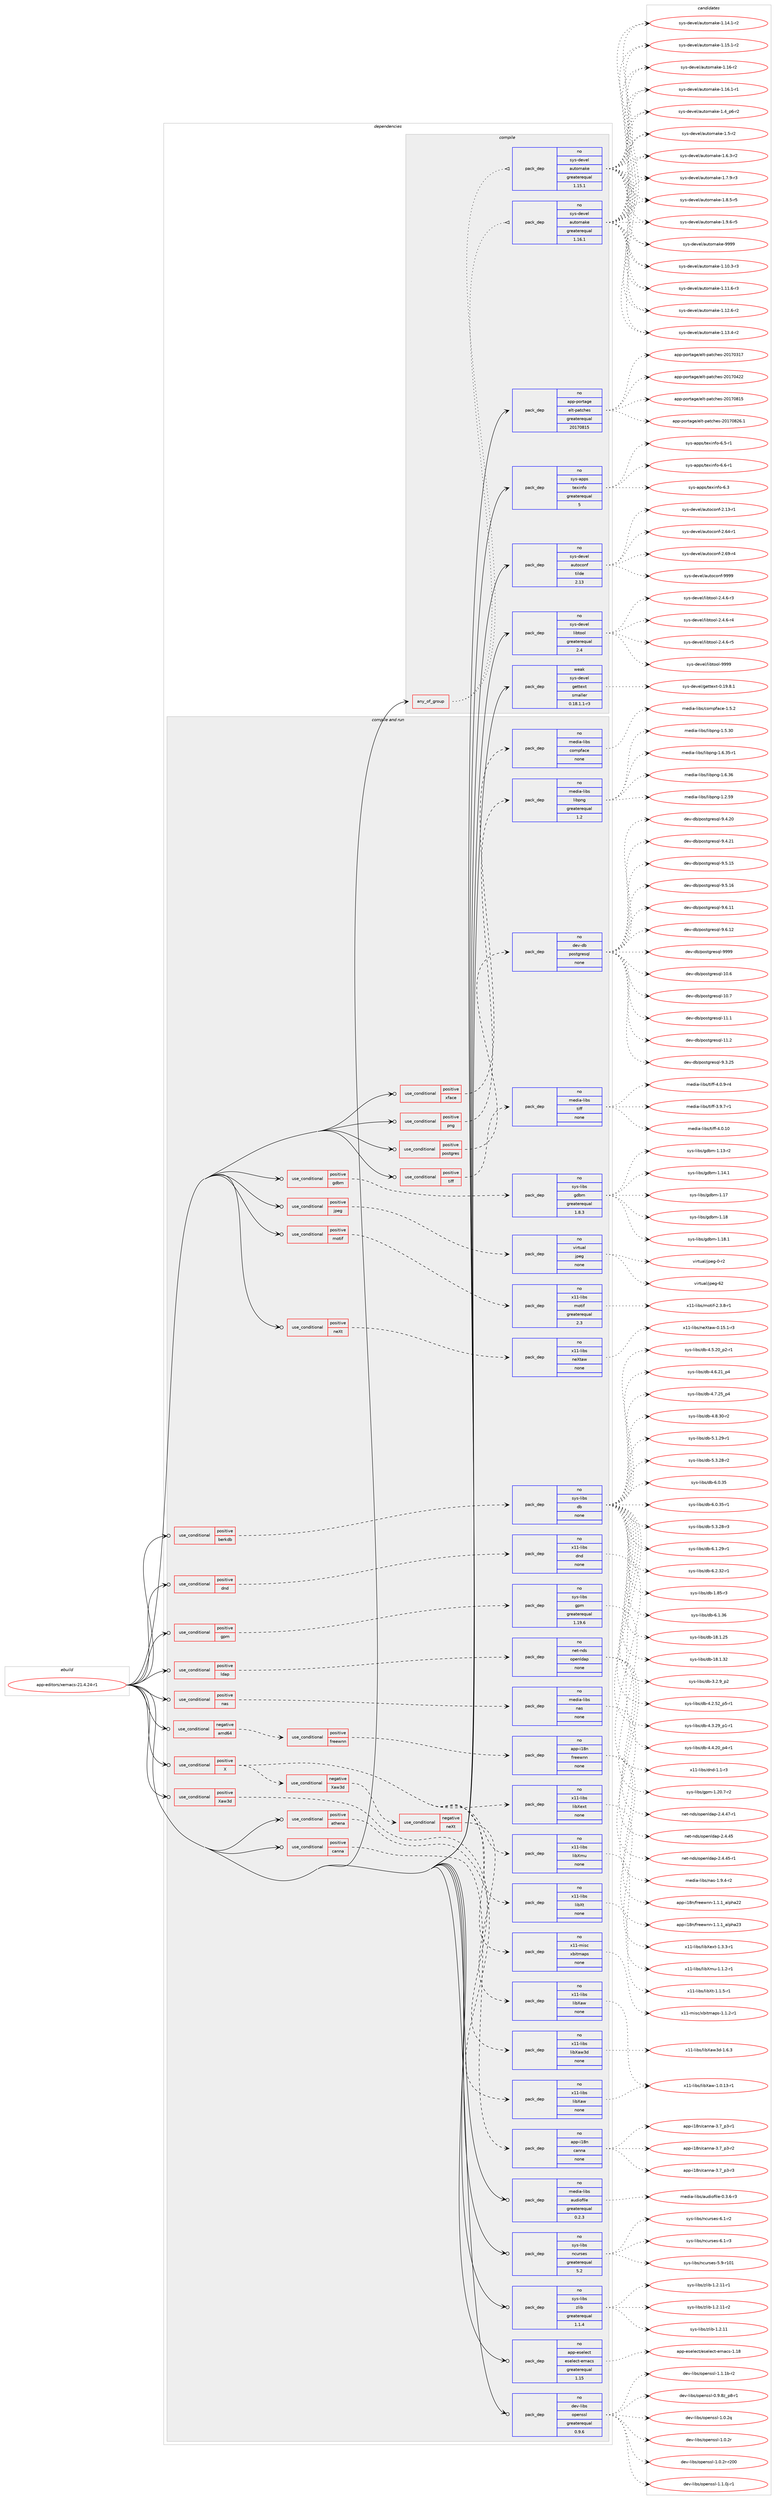 digraph prolog {

# *************
# Graph options
# *************

newrank=true;
concentrate=true;
compound=true;
graph [rankdir=LR,fontname=Helvetica,fontsize=10,ranksep=1.5];#, ranksep=2.5, nodesep=0.2];
edge  [arrowhead=vee];
node  [fontname=Helvetica,fontsize=10];

# **********
# The ebuild
# **********

subgraph cluster_leftcol {
color=gray;
rank=same;
label=<<i>ebuild</i>>;
id [label="app-editors/xemacs-21.4.24-r1", color=red, width=4, href="../app-editors/xemacs-21.4.24-r1.svg"];
}

# ****************
# The dependencies
# ****************

subgraph cluster_midcol {
color=gray;
label=<<i>dependencies</i>>;
subgraph cluster_compile {
fillcolor="#eeeeee";
style=filled;
label=<<i>compile</i>>;
subgraph any19421 {
dependency1282242 [label=<<TABLE BORDER="0" CELLBORDER="1" CELLSPACING="0" CELLPADDING="4"><TR><TD CELLPADDING="10">any_of_group</TD></TR></TABLE>>, shape=none, color=red];subgraph pack912993 {
dependency1282243 [label=<<TABLE BORDER="0" CELLBORDER="1" CELLSPACING="0" CELLPADDING="4" WIDTH="220"><TR><TD ROWSPAN="6" CELLPADDING="30">pack_dep</TD></TR><TR><TD WIDTH="110">no</TD></TR><TR><TD>sys-devel</TD></TR><TR><TD>automake</TD></TR><TR><TD>greaterequal</TD></TR><TR><TD>1.16.1</TD></TR></TABLE>>, shape=none, color=blue];
}
dependency1282242:e -> dependency1282243:w [weight=20,style="dotted",arrowhead="oinv"];
subgraph pack912994 {
dependency1282244 [label=<<TABLE BORDER="0" CELLBORDER="1" CELLSPACING="0" CELLPADDING="4" WIDTH="220"><TR><TD ROWSPAN="6" CELLPADDING="30">pack_dep</TD></TR><TR><TD WIDTH="110">no</TD></TR><TR><TD>sys-devel</TD></TR><TR><TD>automake</TD></TR><TR><TD>greaterequal</TD></TR><TR><TD>1.15.1</TD></TR></TABLE>>, shape=none, color=blue];
}
dependency1282242:e -> dependency1282244:w [weight=20,style="dotted",arrowhead="oinv"];
}
id:e -> dependency1282242:w [weight=20,style="solid",arrowhead="vee"];
subgraph pack912995 {
dependency1282245 [label=<<TABLE BORDER="0" CELLBORDER="1" CELLSPACING="0" CELLPADDING="4" WIDTH="220"><TR><TD ROWSPAN="6" CELLPADDING="30">pack_dep</TD></TR><TR><TD WIDTH="110">no</TD></TR><TR><TD>app-portage</TD></TR><TR><TD>elt-patches</TD></TR><TR><TD>greaterequal</TD></TR><TR><TD>20170815</TD></TR></TABLE>>, shape=none, color=blue];
}
id:e -> dependency1282245:w [weight=20,style="solid",arrowhead="vee"];
subgraph pack912996 {
dependency1282246 [label=<<TABLE BORDER="0" CELLBORDER="1" CELLSPACING="0" CELLPADDING="4" WIDTH="220"><TR><TD ROWSPAN="6" CELLPADDING="30">pack_dep</TD></TR><TR><TD WIDTH="110">no</TD></TR><TR><TD>sys-apps</TD></TR><TR><TD>texinfo</TD></TR><TR><TD>greaterequal</TD></TR><TR><TD>5</TD></TR></TABLE>>, shape=none, color=blue];
}
id:e -> dependency1282246:w [weight=20,style="solid",arrowhead="vee"];
subgraph pack912997 {
dependency1282247 [label=<<TABLE BORDER="0" CELLBORDER="1" CELLSPACING="0" CELLPADDING="4" WIDTH="220"><TR><TD ROWSPAN="6" CELLPADDING="30">pack_dep</TD></TR><TR><TD WIDTH="110">no</TD></TR><TR><TD>sys-devel</TD></TR><TR><TD>autoconf</TD></TR><TR><TD>tilde</TD></TR><TR><TD>2.13</TD></TR></TABLE>>, shape=none, color=blue];
}
id:e -> dependency1282247:w [weight=20,style="solid",arrowhead="vee"];
subgraph pack912998 {
dependency1282248 [label=<<TABLE BORDER="0" CELLBORDER="1" CELLSPACING="0" CELLPADDING="4" WIDTH="220"><TR><TD ROWSPAN="6" CELLPADDING="30">pack_dep</TD></TR><TR><TD WIDTH="110">no</TD></TR><TR><TD>sys-devel</TD></TR><TR><TD>libtool</TD></TR><TR><TD>greaterequal</TD></TR><TR><TD>2.4</TD></TR></TABLE>>, shape=none, color=blue];
}
id:e -> dependency1282248:w [weight=20,style="solid",arrowhead="vee"];
subgraph pack912999 {
dependency1282249 [label=<<TABLE BORDER="0" CELLBORDER="1" CELLSPACING="0" CELLPADDING="4" WIDTH="220"><TR><TD ROWSPAN="6" CELLPADDING="30">pack_dep</TD></TR><TR><TD WIDTH="110">weak</TD></TR><TR><TD>sys-devel</TD></TR><TR><TD>gettext</TD></TR><TR><TD>smaller</TD></TR><TR><TD>0.18.1.1-r3</TD></TR></TABLE>>, shape=none, color=blue];
}
id:e -> dependency1282249:w [weight=20,style="solid",arrowhead="vee"];
}
subgraph cluster_compileandrun {
fillcolor="#eeeeee";
style=filled;
label=<<i>compile and run</i>>;
subgraph cond349300 {
dependency1282250 [label=<<TABLE BORDER="0" CELLBORDER="1" CELLSPACING="0" CELLPADDING="4"><TR><TD ROWSPAN="3" CELLPADDING="10">use_conditional</TD></TR><TR><TD>negative</TD></TR><TR><TD>amd64</TD></TR></TABLE>>, shape=none, color=red];
subgraph cond349301 {
dependency1282251 [label=<<TABLE BORDER="0" CELLBORDER="1" CELLSPACING="0" CELLPADDING="4"><TR><TD ROWSPAN="3" CELLPADDING="10">use_conditional</TD></TR><TR><TD>positive</TD></TR><TR><TD>freewnn</TD></TR></TABLE>>, shape=none, color=red];
subgraph pack913000 {
dependency1282252 [label=<<TABLE BORDER="0" CELLBORDER="1" CELLSPACING="0" CELLPADDING="4" WIDTH="220"><TR><TD ROWSPAN="6" CELLPADDING="30">pack_dep</TD></TR><TR><TD WIDTH="110">no</TD></TR><TR><TD>app-i18n</TD></TR><TR><TD>freewnn</TD></TR><TR><TD>none</TD></TR><TR><TD></TD></TR></TABLE>>, shape=none, color=blue];
}
dependency1282251:e -> dependency1282252:w [weight=20,style="dashed",arrowhead="vee"];
}
dependency1282250:e -> dependency1282251:w [weight=20,style="dashed",arrowhead="vee"];
}
id:e -> dependency1282250:w [weight=20,style="solid",arrowhead="odotvee"];
subgraph cond349302 {
dependency1282253 [label=<<TABLE BORDER="0" CELLBORDER="1" CELLSPACING="0" CELLPADDING="4"><TR><TD ROWSPAN="3" CELLPADDING="10">use_conditional</TD></TR><TR><TD>positive</TD></TR><TR><TD>X</TD></TR></TABLE>>, shape=none, color=red];
subgraph pack913001 {
dependency1282254 [label=<<TABLE BORDER="0" CELLBORDER="1" CELLSPACING="0" CELLPADDING="4" WIDTH="220"><TR><TD ROWSPAN="6" CELLPADDING="30">pack_dep</TD></TR><TR><TD WIDTH="110">no</TD></TR><TR><TD>x11-libs</TD></TR><TR><TD>libXt</TD></TR><TR><TD>none</TD></TR><TR><TD></TD></TR></TABLE>>, shape=none, color=blue];
}
dependency1282253:e -> dependency1282254:w [weight=20,style="dashed",arrowhead="vee"];
subgraph pack913002 {
dependency1282255 [label=<<TABLE BORDER="0" CELLBORDER="1" CELLSPACING="0" CELLPADDING="4" WIDTH="220"><TR><TD ROWSPAN="6" CELLPADDING="30">pack_dep</TD></TR><TR><TD WIDTH="110">no</TD></TR><TR><TD>x11-libs</TD></TR><TR><TD>libXmu</TD></TR><TR><TD>none</TD></TR><TR><TD></TD></TR></TABLE>>, shape=none, color=blue];
}
dependency1282253:e -> dependency1282255:w [weight=20,style="dashed",arrowhead="vee"];
subgraph pack913003 {
dependency1282256 [label=<<TABLE BORDER="0" CELLBORDER="1" CELLSPACING="0" CELLPADDING="4" WIDTH="220"><TR><TD ROWSPAN="6" CELLPADDING="30">pack_dep</TD></TR><TR><TD WIDTH="110">no</TD></TR><TR><TD>x11-libs</TD></TR><TR><TD>libXext</TD></TR><TR><TD>none</TD></TR><TR><TD></TD></TR></TABLE>>, shape=none, color=blue];
}
dependency1282253:e -> dependency1282256:w [weight=20,style="dashed",arrowhead="vee"];
subgraph pack913004 {
dependency1282257 [label=<<TABLE BORDER="0" CELLBORDER="1" CELLSPACING="0" CELLPADDING="4" WIDTH="220"><TR><TD ROWSPAN="6" CELLPADDING="30">pack_dep</TD></TR><TR><TD WIDTH="110">no</TD></TR><TR><TD>x11-misc</TD></TR><TR><TD>xbitmaps</TD></TR><TR><TD>none</TD></TR><TR><TD></TD></TR></TABLE>>, shape=none, color=blue];
}
dependency1282253:e -> dependency1282257:w [weight=20,style="dashed",arrowhead="vee"];
subgraph cond349303 {
dependency1282258 [label=<<TABLE BORDER="0" CELLBORDER="1" CELLSPACING="0" CELLPADDING="4"><TR><TD ROWSPAN="3" CELLPADDING="10">use_conditional</TD></TR><TR><TD>negative</TD></TR><TR><TD>Xaw3d</TD></TR></TABLE>>, shape=none, color=red];
subgraph cond349304 {
dependency1282259 [label=<<TABLE BORDER="0" CELLBORDER="1" CELLSPACING="0" CELLPADDING="4"><TR><TD ROWSPAN="3" CELLPADDING="10">use_conditional</TD></TR><TR><TD>negative</TD></TR><TR><TD>neXt</TD></TR></TABLE>>, shape=none, color=red];
subgraph pack913005 {
dependency1282260 [label=<<TABLE BORDER="0" CELLBORDER="1" CELLSPACING="0" CELLPADDING="4" WIDTH="220"><TR><TD ROWSPAN="6" CELLPADDING="30">pack_dep</TD></TR><TR><TD WIDTH="110">no</TD></TR><TR><TD>x11-libs</TD></TR><TR><TD>libXaw</TD></TR><TR><TD>none</TD></TR><TR><TD></TD></TR></TABLE>>, shape=none, color=blue];
}
dependency1282259:e -> dependency1282260:w [weight=20,style="dashed",arrowhead="vee"];
}
dependency1282258:e -> dependency1282259:w [weight=20,style="dashed",arrowhead="vee"];
}
dependency1282253:e -> dependency1282258:w [weight=20,style="dashed",arrowhead="vee"];
}
id:e -> dependency1282253:w [weight=20,style="solid",arrowhead="odotvee"];
subgraph cond349305 {
dependency1282261 [label=<<TABLE BORDER="0" CELLBORDER="1" CELLSPACING="0" CELLPADDING="4"><TR><TD ROWSPAN="3" CELLPADDING="10">use_conditional</TD></TR><TR><TD>positive</TD></TR><TR><TD>Xaw3d</TD></TR></TABLE>>, shape=none, color=red];
subgraph pack913006 {
dependency1282262 [label=<<TABLE BORDER="0" CELLBORDER="1" CELLSPACING="0" CELLPADDING="4" WIDTH="220"><TR><TD ROWSPAN="6" CELLPADDING="30">pack_dep</TD></TR><TR><TD WIDTH="110">no</TD></TR><TR><TD>x11-libs</TD></TR><TR><TD>libXaw3d</TD></TR><TR><TD>none</TD></TR><TR><TD></TD></TR></TABLE>>, shape=none, color=blue];
}
dependency1282261:e -> dependency1282262:w [weight=20,style="dashed",arrowhead="vee"];
}
id:e -> dependency1282261:w [weight=20,style="solid",arrowhead="odotvee"];
subgraph cond349306 {
dependency1282263 [label=<<TABLE BORDER="0" CELLBORDER="1" CELLSPACING="0" CELLPADDING="4"><TR><TD ROWSPAN="3" CELLPADDING="10">use_conditional</TD></TR><TR><TD>positive</TD></TR><TR><TD>athena</TD></TR></TABLE>>, shape=none, color=red];
subgraph pack913007 {
dependency1282264 [label=<<TABLE BORDER="0" CELLBORDER="1" CELLSPACING="0" CELLPADDING="4" WIDTH="220"><TR><TD ROWSPAN="6" CELLPADDING="30">pack_dep</TD></TR><TR><TD WIDTH="110">no</TD></TR><TR><TD>x11-libs</TD></TR><TR><TD>libXaw</TD></TR><TR><TD>none</TD></TR><TR><TD></TD></TR></TABLE>>, shape=none, color=blue];
}
dependency1282263:e -> dependency1282264:w [weight=20,style="dashed",arrowhead="vee"];
}
id:e -> dependency1282263:w [weight=20,style="solid",arrowhead="odotvee"];
subgraph cond349307 {
dependency1282265 [label=<<TABLE BORDER="0" CELLBORDER="1" CELLSPACING="0" CELLPADDING="4"><TR><TD ROWSPAN="3" CELLPADDING="10">use_conditional</TD></TR><TR><TD>positive</TD></TR><TR><TD>berkdb</TD></TR></TABLE>>, shape=none, color=red];
subgraph pack913008 {
dependency1282266 [label=<<TABLE BORDER="0" CELLBORDER="1" CELLSPACING="0" CELLPADDING="4" WIDTH="220"><TR><TD ROWSPAN="6" CELLPADDING="30">pack_dep</TD></TR><TR><TD WIDTH="110">no</TD></TR><TR><TD>sys-libs</TD></TR><TR><TD>db</TD></TR><TR><TD>none</TD></TR><TR><TD></TD></TR></TABLE>>, shape=none, color=blue];
}
dependency1282265:e -> dependency1282266:w [weight=20,style="dashed",arrowhead="vee"];
}
id:e -> dependency1282265:w [weight=20,style="solid",arrowhead="odotvee"];
subgraph cond349308 {
dependency1282267 [label=<<TABLE BORDER="0" CELLBORDER="1" CELLSPACING="0" CELLPADDING="4"><TR><TD ROWSPAN="3" CELLPADDING="10">use_conditional</TD></TR><TR><TD>positive</TD></TR><TR><TD>canna</TD></TR></TABLE>>, shape=none, color=red];
subgraph pack913009 {
dependency1282268 [label=<<TABLE BORDER="0" CELLBORDER="1" CELLSPACING="0" CELLPADDING="4" WIDTH="220"><TR><TD ROWSPAN="6" CELLPADDING="30">pack_dep</TD></TR><TR><TD WIDTH="110">no</TD></TR><TR><TD>app-i18n</TD></TR><TR><TD>canna</TD></TR><TR><TD>none</TD></TR><TR><TD></TD></TR></TABLE>>, shape=none, color=blue];
}
dependency1282267:e -> dependency1282268:w [weight=20,style="dashed",arrowhead="vee"];
}
id:e -> dependency1282267:w [weight=20,style="solid",arrowhead="odotvee"];
subgraph cond349309 {
dependency1282269 [label=<<TABLE BORDER="0" CELLBORDER="1" CELLSPACING="0" CELLPADDING="4"><TR><TD ROWSPAN="3" CELLPADDING="10">use_conditional</TD></TR><TR><TD>positive</TD></TR><TR><TD>dnd</TD></TR></TABLE>>, shape=none, color=red];
subgraph pack913010 {
dependency1282270 [label=<<TABLE BORDER="0" CELLBORDER="1" CELLSPACING="0" CELLPADDING="4" WIDTH="220"><TR><TD ROWSPAN="6" CELLPADDING="30">pack_dep</TD></TR><TR><TD WIDTH="110">no</TD></TR><TR><TD>x11-libs</TD></TR><TR><TD>dnd</TD></TR><TR><TD>none</TD></TR><TR><TD></TD></TR></TABLE>>, shape=none, color=blue];
}
dependency1282269:e -> dependency1282270:w [weight=20,style="dashed",arrowhead="vee"];
}
id:e -> dependency1282269:w [weight=20,style="solid",arrowhead="odotvee"];
subgraph cond349310 {
dependency1282271 [label=<<TABLE BORDER="0" CELLBORDER="1" CELLSPACING="0" CELLPADDING="4"><TR><TD ROWSPAN="3" CELLPADDING="10">use_conditional</TD></TR><TR><TD>positive</TD></TR><TR><TD>gdbm</TD></TR></TABLE>>, shape=none, color=red];
subgraph pack913011 {
dependency1282272 [label=<<TABLE BORDER="0" CELLBORDER="1" CELLSPACING="0" CELLPADDING="4" WIDTH="220"><TR><TD ROWSPAN="6" CELLPADDING="30">pack_dep</TD></TR><TR><TD WIDTH="110">no</TD></TR><TR><TD>sys-libs</TD></TR><TR><TD>gdbm</TD></TR><TR><TD>greaterequal</TD></TR><TR><TD>1.8.3</TD></TR></TABLE>>, shape=none, color=blue];
}
dependency1282271:e -> dependency1282272:w [weight=20,style="dashed",arrowhead="vee"];
}
id:e -> dependency1282271:w [weight=20,style="solid",arrowhead="odotvee"];
subgraph cond349311 {
dependency1282273 [label=<<TABLE BORDER="0" CELLBORDER="1" CELLSPACING="0" CELLPADDING="4"><TR><TD ROWSPAN="3" CELLPADDING="10">use_conditional</TD></TR><TR><TD>positive</TD></TR><TR><TD>gpm</TD></TR></TABLE>>, shape=none, color=red];
subgraph pack913012 {
dependency1282274 [label=<<TABLE BORDER="0" CELLBORDER="1" CELLSPACING="0" CELLPADDING="4" WIDTH="220"><TR><TD ROWSPAN="6" CELLPADDING="30">pack_dep</TD></TR><TR><TD WIDTH="110">no</TD></TR><TR><TD>sys-libs</TD></TR><TR><TD>gpm</TD></TR><TR><TD>greaterequal</TD></TR><TR><TD>1.19.6</TD></TR></TABLE>>, shape=none, color=blue];
}
dependency1282273:e -> dependency1282274:w [weight=20,style="dashed",arrowhead="vee"];
}
id:e -> dependency1282273:w [weight=20,style="solid",arrowhead="odotvee"];
subgraph cond349312 {
dependency1282275 [label=<<TABLE BORDER="0" CELLBORDER="1" CELLSPACING="0" CELLPADDING="4"><TR><TD ROWSPAN="3" CELLPADDING="10">use_conditional</TD></TR><TR><TD>positive</TD></TR><TR><TD>jpeg</TD></TR></TABLE>>, shape=none, color=red];
subgraph pack913013 {
dependency1282276 [label=<<TABLE BORDER="0" CELLBORDER="1" CELLSPACING="0" CELLPADDING="4" WIDTH="220"><TR><TD ROWSPAN="6" CELLPADDING="30">pack_dep</TD></TR><TR><TD WIDTH="110">no</TD></TR><TR><TD>virtual</TD></TR><TR><TD>jpeg</TD></TR><TR><TD>none</TD></TR><TR><TD></TD></TR></TABLE>>, shape=none, color=blue];
}
dependency1282275:e -> dependency1282276:w [weight=20,style="dashed",arrowhead="vee"];
}
id:e -> dependency1282275:w [weight=20,style="solid",arrowhead="odotvee"];
subgraph cond349313 {
dependency1282277 [label=<<TABLE BORDER="0" CELLBORDER="1" CELLSPACING="0" CELLPADDING="4"><TR><TD ROWSPAN="3" CELLPADDING="10">use_conditional</TD></TR><TR><TD>positive</TD></TR><TR><TD>ldap</TD></TR></TABLE>>, shape=none, color=red];
subgraph pack913014 {
dependency1282278 [label=<<TABLE BORDER="0" CELLBORDER="1" CELLSPACING="0" CELLPADDING="4" WIDTH="220"><TR><TD ROWSPAN="6" CELLPADDING="30">pack_dep</TD></TR><TR><TD WIDTH="110">no</TD></TR><TR><TD>net-nds</TD></TR><TR><TD>openldap</TD></TR><TR><TD>none</TD></TR><TR><TD></TD></TR></TABLE>>, shape=none, color=blue];
}
dependency1282277:e -> dependency1282278:w [weight=20,style="dashed",arrowhead="vee"];
}
id:e -> dependency1282277:w [weight=20,style="solid",arrowhead="odotvee"];
subgraph cond349314 {
dependency1282279 [label=<<TABLE BORDER="0" CELLBORDER="1" CELLSPACING="0" CELLPADDING="4"><TR><TD ROWSPAN="3" CELLPADDING="10">use_conditional</TD></TR><TR><TD>positive</TD></TR><TR><TD>motif</TD></TR></TABLE>>, shape=none, color=red];
subgraph pack913015 {
dependency1282280 [label=<<TABLE BORDER="0" CELLBORDER="1" CELLSPACING="0" CELLPADDING="4" WIDTH="220"><TR><TD ROWSPAN="6" CELLPADDING="30">pack_dep</TD></TR><TR><TD WIDTH="110">no</TD></TR><TR><TD>x11-libs</TD></TR><TR><TD>motif</TD></TR><TR><TD>greaterequal</TD></TR><TR><TD>2.3</TD></TR></TABLE>>, shape=none, color=blue];
}
dependency1282279:e -> dependency1282280:w [weight=20,style="dashed",arrowhead="vee"];
}
id:e -> dependency1282279:w [weight=20,style="solid",arrowhead="odotvee"];
subgraph cond349315 {
dependency1282281 [label=<<TABLE BORDER="0" CELLBORDER="1" CELLSPACING="0" CELLPADDING="4"><TR><TD ROWSPAN="3" CELLPADDING="10">use_conditional</TD></TR><TR><TD>positive</TD></TR><TR><TD>nas</TD></TR></TABLE>>, shape=none, color=red];
subgraph pack913016 {
dependency1282282 [label=<<TABLE BORDER="0" CELLBORDER="1" CELLSPACING="0" CELLPADDING="4" WIDTH="220"><TR><TD ROWSPAN="6" CELLPADDING="30">pack_dep</TD></TR><TR><TD WIDTH="110">no</TD></TR><TR><TD>media-libs</TD></TR><TR><TD>nas</TD></TR><TR><TD>none</TD></TR><TR><TD></TD></TR></TABLE>>, shape=none, color=blue];
}
dependency1282281:e -> dependency1282282:w [weight=20,style="dashed",arrowhead="vee"];
}
id:e -> dependency1282281:w [weight=20,style="solid",arrowhead="odotvee"];
subgraph cond349316 {
dependency1282283 [label=<<TABLE BORDER="0" CELLBORDER="1" CELLSPACING="0" CELLPADDING="4"><TR><TD ROWSPAN="3" CELLPADDING="10">use_conditional</TD></TR><TR><TD>positive</TD></TR><TR><TD>neXt</TD></TR></TABLE>>, shape=none, color=red];
subgraph pack913017 {
dependency1282284 [label=<<TABLE BORDER="0" CELLBORDER="1" CELLSPACING="0" CELLPADDING="4" WIDTH="220"><TR><TD ROWSPAN="6" CELLPADDING="30">pack_dep</TD></TR><TR><TD WIDTH="110">no</TD></TR><TR><TD>x11-libs</TD></TR><TR><TD>neXtaw</TD></TR><TR><TD>none</TD></TR><TR><TD></TD></TR></TABLE>>, shape=none, color=blue];
}
dependency1282283:e -> dependency1282284:w [weight=20,style="dashed",arrowhead="vee"];
}
id:e -> dependency1282283:w [weight=20,style="solid",arrowhead="odotvee"];
subgraph cond349317 {
dependency1282285 [label=<<TABLE BORDER="0" CELLBORDER="1" CELLSPACING="0" CELLPADDING="4"><TR><TD ROWSPAN="3" CELLPADDING="10">use_conditional</TD></TR><TR><TD>positive</TD></TR><TR><TD>png</TD></TR></TABLE>>, shape=none, color=red];
subgraph pack913018 {
dependency1282286 [label=<<TABLE BORDER="0" CELLBORDER="1" CELLSPACING="0" CELLPADDING="4" WIDTH="220"><TR><TD ROWSPAN="6" CELLPADDING="30">pack_dep</TD></TR><TR><TD WIDTH="110">no</TD></TR><TR><TD>media-libs</TD></TR><TR><TD>libpng</TD></TR><TR><TD>greaterequal</TD></TR><TR><TD>1.2</TD></TR></TABLE>>, shape=none, color=blue];
}
dependency1282285:e -> dependency1282286:w [weight=20,style="dashed",arrowhead="vee"];
}
id:e -> dependency1282285:w [weight=20,style="solid",arrowhead="odotvee"];
subgraph cond349318 {
dependency1282287 [label=<<TABLE BORDER="0" CELLBORDER="1" CELLSPACING="0" CELLPADDING="4"><TR><TD ROWSPAN="3" CELLPADDING="10">use_conditional</TD></TR><TR><TD>positive</TD></TR><TR><TD>postgres</TD></TR></TABLE>>, shape=none, color=red];
subgraph pack913019 {
dependency1282288 [label=<<TABLE BORDER="0" CELLBORDER="1" CELLSPACING="0" CELLPADDING="4" WIDTH="220"><TR><TD ROWSPAN="6" CELLPADDING="30">pack_dep</TD></TR><TR><TD WIDTH="110">no</TD></TR><TR><TD>dev-db</TD></TR><TR><TD>postgresql</TD></TR><TR><TD>none</TD></TR><TR><TD></TD></TR></TABLE>>, shape=none, color=blue];
}
dependency1282287:e -> dependency1282288:w [weight=20,style="dashed",arrowhead="vee"];
}
id:e -> dependency1282287:w [weight=20,style="solid",arrowhead="odotvee"];
subgraph cond349319 {
dependency1282289 [label=<<TABLE BORDER="0" CELLBORDER="1" CELLSPACING="0" CELLPADDING="4"><TR><TD ROWSPAN="3" CELLPADDING="10">use_conditional</TD></TR><TR><TD>positive</TD></TR><TR><TD>tiff</TD></TR></TABLE>>, shape=none, color=red];
subgraph pack913020 {
dependency1282290 [label=<<TABLE BORDER="0" CELLBORDER="1" CELLSPACING="0" CELLPADDING="4" WIDTH="220"><TR><TD ROWSPAN="6" CELLPADDING="30">pack_dep</TD></TR><TR><TD WIDTH="110">no</TD></TR><TR><TD>media-libs</TD></TR><TR><TD>tiff</TD></TR><TR><TD>none</TD></TR><TR><TD></TD></TR></TABLE>>, shape=none, color=blue];
}
dependency1282289:e -> dependency1282290:w [weight=20,style="dashed",arrowhead="vee"];
}
id:e -> dependency1282289:w [weight=20,style="solid",arrowhead="odotvee"];
subgraph cond349320 {
dependency1282291 [label=<<TABLE BORDER="0" CELLBORDER="1" CELLSPACING="0" CELLPADDING="4"><TR><TD ROWSPAN="3" CELLPADDING="10">use_conditional</TD></TR><TR><TD>positive</TD></TR><TR><TD>xface</TD></TR></TABLE>>, shape=none, color=red];
subgraph pack913021 {
dependency1282292 [label=<<TABLE BORDER="0" CELLBORDER="1" CELLSPACING="0" CELLPADDING="4" WIDTH="220"><TR><TD ROWSPAN="6" CELLPADDING="30">pack_dep</TD></TR><TR><TD WIDTH="110">no</TD></TR><TR><TD>media-libs</TD></TR><TR><TD>compface</TD></TR><TR><TD>none</TD></TR><TR><TD></TD></TR></TABLE>>, shape=none, color=blue];
}
dependency1282291:e -> dependency1282292:w [weight=20,style="dashed",arrowhead="vee"];
}
id:e -> dependency1282291:w [weight=20,style="solid",arrowhead="odotvee"];
subgraph pack913022 {
dependency1282293 [label=<<TABLE BORDER="0" CELLBORDER="1" CELLSPACING="0" CELLPADDING="4" WIDTH="220"><TR><TD ROWSPAN="6" CELLPADDING="30">pack_dep</TD></TR><TR><TD WIDTH="110">no</TD></TR><TR><TD>app-eselect</TD></TR><TR><TD>eselect-emacs</TD></TR><TR><TD>greaterequal</TD></TR><TR><TD>1.15</TD></TR></TABLE>>, shape=none, color=blue];
}
id:e -> dependency1282293:w [weight=20,style="solid",arrowhead="odotvee"];
subgraph pack913023 {
dependency1282294 [label=<<TABLE BORDER="0" CELLBORDER="1" CELLSPACING="0" CELLPADDING="4" WIDTH="220"><TR><TD ROWSPAN="6" CELLPADDING="30">pack_dep</TD></TR><TR><TD WIDTH="110">no</TD></TR><TR><TD>dev-libs</TD></TR><TR><TD>openssl</TD></TR><TR><TD>greaterequal</TD></TR><TR><TD>0.9.6</TD></TR></TABLE>>, shape=none, color=blue];
}
id:e -> dependency1282294:w [weight=20,style="solid",arrowhead="odotvee"];
subgraph pack913024 {
dependency1282295 [label=<<TABLE BORDER="0" CELLBORDER="1" CELLSPACING="0" CELLPADDING="4" WIDTH="220"><TR><TD ROWSPAN="6" CELLPADDING="30">pack_dep</TD></TR><TR><TD WIDTH="110">no</TD></TR><TR><TD>media-libs</TD></TR><TR><TD>audiofile</TD></TR><TR><TD>greaterequal</TD></TR><TR><TD>0.2.3</TD></TR></TABLE>>, shape=none, color=blue];
}
id:e -> dependency1282295:w [weight=20,style="solid",arrowhead="odotvee"];
subgraph pack913025 {
dependency1282296 [label=<<TABLE BORDER="0" CELLBORDER="1" CELLSPACING="0" CELLPADDING="4" WIDTH="220"><TR><TD ROWSPAN="6" CELLPADDING="30">pack_dep</TD></TR><TR><TD WIDTH="110">no</TD></TR><TR><TD>sys-libs</TD></TR><TR><TD>ncurses</TD></TR><TR><TD>greaterequal</TD></TR><TR><TD>5.2</TD></TR></TABLE>>, shape=none, color=blue];
}
id:e -> dependency1282296:w [weight=20,style="solid",arrowhead="odotvee"];
subgraph pack913026 {
dependency1282297 [label=<<TABLE BORDER="0" CELLBORDER="1" CELLSPACING="0" CELLPADDING="4" WIDTH="220"><TR><TD ROWSPAN="6" CELLPADDING="30">pack_dep</TD></TR><TR><TD WIDTH="110">no</TD></TR><TR><TD>sys-libs</TD></TR><TR><TD>zlib</TD></TR><TR><TD>greaterequal</TD></TR><TR><TD>1.1.4</TD></TR></TABLE>>, shape=none, color=blue];
}
id:e -> dependency1282297:w [weight=20,style="solid",arrowhead="odotvee"];
}
subgraph cluster_run {
fillcolor="#eeeeee";
style=filled;
label=<<i>run</i>>;
}
}

# **************
# The candidates
# **************

subgraph cluster_choices {
rank=same;
color=gray;
label=<<i>candidates</i>>;

subgraph choice912993 {
color=black;
nodesep=1;
choice11512111545100101118101108479711711611110997107101454946494846514511451 [label="sys-devel/automake-1.10.3-r3", color=red, width=4,href="../sys-devel/automake-1.10.3-r3.svg"];
choice11512111545100101118101108479711711611110997107101454946494946544511451 [label="sys-devel/automake-1.11.6-r3", color=red, width=4,href="../sys-devel/automake-1.11.6-r3.svg"];
choice11512111545100101118101108479711711611110997107101454946495046544511450 [label="sys-devel/automake-1.12.6-r2", color=red, width=4,href="../sys-devel/automake-1.12.6-r2.svg"];
choice11512111545100101118101108479711711611110997107101454946495146524511450 [label="sys-devel/automake-1.13.4-r2", color=red, width=4,href="../sys-devel/automake-1.13.4-r2.svg"];
choice11512111545100101118101108479711711611110997107101454946495246494511450 [label="sys-devel/automake-1.14.1-r2", color=red, width=4,href="../sys-devel/automake-1.14.1-r2.svg"];
choice11512111545100101118101108479711711611110997107101454946495346494511450 [label="sys-devel/automake-1.15.1-r2", color=red, width=4,href="../sys-devel/automake-1.15.1-r2.svg"];
choice1151211154510010111810110847971171161111099710710145494649544511450 [label="sys-devel/automake-1.16-r2", color=red, width=4,href="../sys-devel/automake-1.16-r2.svg"];
choice11512111545100101118101108479711711611110997107101454946495446494511449 [label="sys-devel/automake-1.16.1-r1", color=red, width=4,href="../sys-devel/automake-1.16.1-r1.svg"];
choice115121115451001011181011084797117116111109971071014549465295112544511450 [label="sys-devel/automake-1.4_p6-r2", color=red, width=4,href="../sys-devel/automake-1.4_p6-r2.svg"];
choice11512111545100101118101108479711711611110997107101454946534511450 [label="sys-devel/automake-1.5-r2", color=red, width=4,href="../sys-devel/automake-1.5-r2.svg"];
choice115121115451001011181011084797117116111109971071014549465446514511450 [label="sys-devel/automake-1.6.3-r2", color=red, width=4,href="../sys-devel/automake-1.6.3-r2.svg"];
choice115121115451001011181011084797117116111109971071014549465546574511451 [label="sys-devel/automake-1.7.9-r3", color=red, width=4,href="../sys-devel/automake-1.7.9-r3.svg"];
choice115121115451001011181011084797117116111109971071014549465646534511453 [label="sys-devel/automake-1.8.5-r5", color=red, width=4,href="../sys-devel/automake-1.8.5-r5.svg"];
choice115121115451001011181011084797117116111109971071014549465746544511453 [label="sys-devel/automake-1.9.6-r5", color=red, width=4,href="../sys-devel/automake-1.9.6-r5.svg"];
choice115121115451001011181011084797117116111109971071014557575757 [label="sys-devel/automake-9999", color=red, width=4,href="../sys-devel/automake-9999.svg"];
dependency1282243:e -> choice11512111545100101118101108479711711611110997107101454946494846514511451:w [style=dotted,weight="100"];
dependency1282243:e -> choice11512111545100101118101108479711711611110997107101454946494946544511451:w [style=dotted,weight="100"];
dependency1282243:e -> choice11512111545100101118101108479711711611110997107101454946495046544511450:w [style=dotted,weight="100"];
dependency1282243:e -> choice11512111545100101118101108479711711611110997107101454946495146524511450:w [style=dotted,weight="100"];
dependency1282243:e -> choice11512111545100101118101108479711711611110997107101454946495246494511450:w [style=dotted,weight="100"];
dependency1282243:e -> choice11512111545100101118101108479711711611110997107101454946495346494511450:w [style=dotted,weight="100"];
dependency1282243:e -> choice1151211154510010111810110847971171161111099710710145494649544511450:w [style=dotted,weight="100"];
dependency1282243:e -> choice11512111545100101118101108479711711611110997107101454946495446494511449:w [style=dotted,weight="100"];
dependency1282243:e -> choice115121115451001011181011084797117116111109971071014549465295112544511450:w [style=dotted,weight="100"];
dependency1282243:e -> choice11512111545100101118101108479711711611110997107101454946534511450:w [style=dotted,weight="100"];
dependency1282243:e -> choice115121115451001011181011084797117116111109971071014549465446514511450:w [style=dotted,weight="100"];
dependency1282243:e -> choice115121115451001011181011084797117116111109971071014549465546574511451:w [style=dotted,weight="100"];
dependency1282243:e -> choice115121115451001011181011084797117116111109971071014549465646534511453:w [style=dotted,weight="100"];
dependency1282243:e -> choice115121115451001011181011084797117116111109971071014549465746544511453:w [style=dotted,weight="100"];
dependency1282243:e -> choice115121115451001011181011084797117116111109971071014557575757:w [style=dotted,weight="100"];
}
subgraph choice912994 {
color=black;
nodesep=1;
choice11512111545100101118101108479711711611110997107101454946494846514511451 [label="sys-devel/automake-1.10.3-r3", color=red, width=4,href="../sys-devel/automake-1.10.3-r3.svg"];
choice11512111545100101118101108479711711611110997107101454946494946544511451 [label="sys-devel/automake-1.11.6-r3", color=red, width=4,href="../sys-devel/automake-1.11.6-r3.svg"];
choice11512111545100101118101108479711711611110997107101454946495046544511450 [label="sys-devel/automake-1.12.6-r2", color=red, width=4,href="../sys-devel/automake-1.12.6-r2.svg"];
choice11512111545100101118101108479711711611110997107101454946495146524511450 [label="sys-devel/automake-1.13.4-r2", color=red, width=4,href="../sys-devel/automake-1.13.4-r2.svg"];
choice11512111545100101118101108479711711611110997107101454946495246494511450 [label="sys-devel/automake-1.14.1-r2", color=red, width=4,href="../sys-devel/automake-1.14.1-r2.svg"];
choice11512111545100101118101108479711711611110997107101454946495346494511450 [label="sys-devel/automake-1.15.1-r2", color=red, width=4,href="../sys-devel/automake-1.15.1-r2.svg"];
choice1151211154510010111810110847971171161111099710710145494649544511450 [label="sys-devel/automake-1.16-r2", color=red, width=4,href="../sys-devel/automake-1.16-r2.svg"];
choice11512111545100101118101108479711711611110997107101454946495446494511449 [label="sys-devel/automake-1.16.1-r1", color=red, width=4,href="../sys-devel/automake-1.16.1-r1.svg"];
choice115121115451001011181011084797117116111109971071014549465295112544511450 [label="sys-devel/automake-1.4_p6-r2", color=red, width=4,href="../sys-devel/automake-1.4_p6-r2.svg"];
choice11512111545100101118101108479711711611110997107101454946534511450 [label="sys-devel/automake-1.5-r2", color=red, width=4,href="../sys-devel/automake-1.5-r2.svg"];
choice115121115451001011181011084797117116111109971071014549465446514511450 [label="sys-devel/automake-1.6.3-r2", color=red, width=4,href="../sys-devel/automake-1.6.3-r2.svg"];
choice115121115451001011181011084797117116111109971071014549465546574511451 [label="sys-devel/automake-1.7.9-r3", color=red, width=4,href="../sys-devel/automake-1.7.9-r3.svg"];
choice115121115451001011181011084797117116111109971071014549465646534511453 [label="sys-devel/automake-1.8.5-r5", color=red, width=4,href="../sys-devel/automake-1.8.5-r5.svg"];
choice115121115451001011181011084797117116111109971071014549465746544511453 [label="sys-devel/automake-1.9.6-r5", color=red, width=4,href="../sys-devel/automake-1.9.6-r5.svg"];
choice115121115451001011181011084797117116111109971071014557575757 [label="sys-devel/automake-9999", color=red, width=4,href="../sys-devel/automake-9999.svg"];
dependency1282244:e -> choice11512111545100101118101108479711711611110997107101454946494846514511451:w [style=dotted,weight="100"];
dependency1282244:e -> choice11512111545100101118101108479711711611110997107101454946494946544511451:w [style=dotted,weight="100"];
dependency1282244:e -> choice11512111545100101118101108479711711611110997107101454946495046544511450:w [style=dotted,weight="100"];
dependency1282244:e -> choice11512111545100101118101108479711711611110997107101454946495146524511450:w [style=dotted,weight="100"];
dependency1282244:e -> choice11512111545100101118101108479711711611110997107101454946495246494511450:w [style=dotted,weight="100"];
dependency1282244:e -> choice11512111545100101118101108479711711611110997107101454946495346494511450:w [style=dotted,weight="100"];
dependency1282244:e -> choice1151211154510010111810110847971171161111099710710145494649544511450:w [style=dotted,weight="100"];
dependency1282244:e -> choice11512111545100101118101108479711711611110997107101454946495446494511449:w [style=dotted,weight="100"];
dependency1282244:e -> choice115121115451001011181011084797117116111109971071014549465295112544511450:w [style=dotted,weight="100"];
dependency1282244:e -> choice11512111545100101118101108479711711611110997107101454946534511450:w [style=dotted,weight="100"];
dependency1282244:e -> choice115121115451001011181011084797117116111109971071014549465446514511450:w [style=dotted,weight="100"];
dependency1282244:e -> choice115121115451001011181011084797117116111109971071014549465546574511451:w [style=dotted,weight="100"];
dependency1282244:e -> choice115121115451001011181011084797117116111109971071014549465646534511453:w [style=dotted,weight="100"];
dependency1282244:e -> choice115121115451001011181011084797117116111109971071014549465746544511453:w [style=dotted,weight="100"];
dependency1282244:e -> choice115121115451001011181011084797117116111109971071014557575757:w [style=dotted,weight="100"];
}
subgraph choice912995 {
color=black;
nodesep=1;
choice97112112451121111141169710310147101108116451129711699104101115455048495548514955 [label="app-portage/elt-patches-20170317", color=red, width=4,href="../app-portage/elt-patches-20170317.svg"];
choice97112112451121111141169710310147101108116451129711699104101115455048495548525050 [label="app-portage/elt-patches-20170422", color=red, width=4,href="../app-portage/elt-patches-20170422.svg"];
choice97112112451121111141169710310147101108116451129711699104101115455048495548564953 [label="app-portage/elt-patches-20170815", color=red, width=4,href="../app-portage/elt-patches-20170815.svg"];
choice971121124511211111411697103101471011081164511297116991041011154550484955485650544649 [label="app-portage/elt-patches-20170826.1", color=red, width=4,href="../app-portage/elt-patches-20170826.1.svg"];
dependency1282245:e -> choice97112112451121111141169710310147101108116451129711699104101115455048495548514955:w [style=dotted,weight="100"];
dependency1282245:e -> choice97112112451121111141169710310147101108116451129711699104101115455048495548525050:w [style=dotted,weight="100"];
dependency1282245:e -> choice97112112451121111141169710310147101108116451129711699104101115455048495548564953:w [style=dotted,weight="100"];
dependency1282245:e -> choice971121124511211111411697103101471011081164511297116991041011154550484955485650544649:w [style=dotted,weight="100"];
}
subgraph choice912996 {
color=black;
nodesep=1;
choice11512111545971121121154711610112010511010211145544651 [label="sys-apps/texinfo-6.3", color=red, width=4,href="../sys-apps/texinfo-6.3.svg"];
choice115121115459711211211547116101120105110102111455446534511449 [label="sys-apps/texinfo-6.5-r1", color=red, width=4,href="../sys-apps/texinfo-6.5-r1.svg"];
choice115121115459711211211547116101120105110102111455446544511449 [label="sys-apps/texinfo-6.6-r1", color=red, width=4,href="../sys-apps/texinfo-6.6-r1.svg"];
dependency1282246:e -> choice11512111545971121121154711610112010511010211145544651:w [style=dotted,weight="100"];
dependency1282246:e -> choice115121115459711211211547116101120105110102111455446534511449:w [style=dotted,weight="100"];
dependency1282246:e -> choice115121115459711211211547116101120105110102111455446544511449:w [style=dotted,weight="100"];
}
subgraph choice912997 {
color=black;
nodesep=1;
choice1151211154510010111810110847971171161119911111010245504649514511449 [label="sys-devel/autoconf-2.13-r1", color=red, width=4,href="../sys-devel/autoconf-2.13-r1.svg"];
choice1151211154510010111810110847971171161119911111010245504654524511449 [label="sys-devel/autoconf-2.64-r1", color=red, width=4,href="../sys-devel/autoconf-2.64-r1.svg"];
choice1151211154510010111810110847971171161119911111010245504654574511452 [label="sys-devel/autoconf-2.69-r4", color=red, width=4,href="../sys-devel/autoconf-2.69-r4.svg"];
choice115121115451001011181011084797117116111991111101024557575757 [label="sys-devel/autoconf-9999", color=red, width=4,href="../sys-devel/autoconf-9999.svg"];
dependency1282247:e -> choice1151211154510010111810110847971171161119911111010245504649514511449:w [style=dotted,weight="100"];
dependency1282247:e -> choice1151211154510010111810110847971171161119911111010245504654524511449:w [style=dotted,weight="100"];
dependency1282247:e -> choice1151211154510010111810110847971171161119911111010245504654574511452:w [style=dotted,weight="100"];
dependency1282247:e -> choice115121115451001011181011084797117116111991111101024557575757:w [style=dotted,weight="100"];
}
subgraph choice912998 {
color=black;
nodesep=1;
choice1151211154510010111810110847108105981161111111084550465246544511451 [label="sys-devel/libtool-2.4.6-r3", color=red, width=4,href="../sys-devel/libtool-2.4.6-r3.svg"];
choice1151211154510010111810110847108105981161111111084550465246544511452 [label="sys-devel/libtool-2.4.6-r4", color=red, width=4,href="../sys-devel/libtool-2.4.6-r4.svg"];
choice1151211154510010111810110847108105981161111111084550465246544511453 [label="sys-devel/libtool-2.4.6-r5", color=red, width=4,href="../sys-devel/libtool-2.4.6-r5.svg"];
choice1151211154510010111810110847108105981161111111084557575757 [label="sys-devel/libtool-9999", color=red, width=4,href="../sys-devel/libtool-9999.svg"];
dependency1282248:e -> choice1151211154510010111810110847108105981161111111084550465246544511451:w [style=dotted,weight="100"];
dependency1282248:e -> choice1151211154510010111810110847108105981161111111084550465246544511452:w [style=dotted,weight="100"];
dependency1282248:e -> choice1151211154510010111810110847108105981161111111084550465246544511453:w [style=dotted,weight="100"];
dependency1282248:e -> choice1151211154510010111810110847108105981161111111084557575757:w [style=dotted,weight="100"];
}
subgraph choice912999 {
color=black;
nodesep=1;
choice1151211154510010111810110847103101116116101120116454846495746564649 [label="sys-devel/gettext-0.19.8.1", color=red, width=4,href="../sys-devel/gettext-0.19.8.1.svg"];
dependency1282249:e -> choice1151211154510010111810110847103101116116101120116454846495746564649:w [style=dotted,weight="100"];
}
subgraph choice913000 {
color=black;
nodesep=1;
choice97112112451054956110471021141011011191101104549464946499597108112104975050 [label="app-i18n/freewnn-1.1.1_alpha22", color=red, width=4,href="../app-i18n/freewnn-1.1.1_alpha22.svg"];
choice97112112451054956110471021141011011191101104549464946499597108112104975051 [label="app-i18n/freewnn-1.1.1_alpha23", color=red, width=4,href="../app-i18n/freewnn-1.1.1_alpha23.svg"];
dependency1282252:e -> choice97112112451054956110471021141011011191101104549464946499597108112104975050:w [style=dotted,weight="100"];
dependency1282252:e -> choice97112112451054956110471021141011011191101104549464946499597108112104975051:w [style=dotted,weight="100"];
}
subgraph choice913001 {
color=black;
nodesep=1;
choice120494945108105981154710810598881164549464946534511449 [label="x11-libs/libXt-1.1.5-r1", color=red, width=4,href="../x11-libs/libXt-1.1.5-r1.svg"];
dependency1282254:e -> choice120494945108105981154710810598881164549464946534511449:w [style=dotted,weight="100"];
}
subgraph choice913002 {
color=black;
nodesep=1;
choice120494945108105981154710810598881091174549464946504511449 [label="x11-libs/libXmu-1.1.2-r1", color=red, width=4,href="../x11-libs/libXmu-1.1.2-r1.svg"];
dependency1282255:e -> choice120494945108105981154710810598881091174549464946504511449:w [style=dotted,weight="100"];
}
subgraph choice913003 {
color=black;
nodesep=1;
choice120494945108105981154710810598881011201164549465146514511449 [label="x11-libs/libXext-1.3.3-r1", color=red, width=4,href="../x11-libs/libXext-1.3.3-r1.svg"];
dependency1282256:e -> choice120494945108105981154710810598881011201164549465146514511449:w [style=dotted,weight="100"];
}
subgraph choice913004 {
color=black;
nodesep=1;
choice120494945109105115994712098105116109971121154549464946504511449 [label="x11-misc/xbitmaps-1.1.2-r1", color=red, width=4,href="../x11-misc/xbitmaps-1.1.2-r1.svg"];
dependency1282257:e -> choice120494945109105115994712098105116109971121154549464946504511449:w [style=dotted,weight="100"];
}
subgraph choice913005 {
color=black;
nodesep=1;
choice1204949451081059811547108105988897119454946484649514511449 [label="x11-libs/libXaw-1.0.13-r1", color=red, width=4,href="../x11-libs/libXaw-1.0.13-r1.svg"];
dependency1282260:e -> choice1204949451081059811547108105988897119454946484649514511449:w [style=dotted,weight="100"];
}
subgraph choice913006 {
color=black;
nodesep=1;
choice120494945108105981154710810598889711951100454946544651 [label="x11-libs/libXaw3d-1.6.3", color=red, width=4,href="../x11-libs/libXaw3d-1.6.3.svg"];
dependency1282262:e -> choice120494945108105981154710810598889711951100454946544651:w [style=dotted,weight="100"];
}
subgraph choice913007 {
color=black;
nodesep=1;
choice1204949451081059811547108105988897119454946484649514511449 [label="x11-libs/libXaw-1.0.13-r1", color=red, width=4,href="../x11-libs/libXaw-1.0.13-r1.svg"];
dependency1282264:e -> choice1204949451081059811547108105988897119454946484649514511449:w [style=dotted,weight="100"];
}
subgraph choice913008 {
color=black;
nodesep=1;
choice1151211154510810598115471009845494656534511451 [label="sys-libs/db-1.85-r3", color=red, width=4,href="../sys-libs/db-1.85-r3.svg"];
choice115121115451081059811547100984549564649465053 [label="sys-libs/db-18.1.25", color=red, width=4,href="../sys-libs/db-18.1.25.svg"];
choice115121115451081059811547100984549564649465150 [label="sys-libs/db-18.1.32", color=red, width=4,href="../sys-libs/db-18.1.32.svg"];
choice115121115451081059811547100984551465046579511250 [label="sys-libs/db-3.2.9_p2", color=red, width=4,href="../sys-libs/db-3.2.9_p2.svg"];
choice115121115451081059811547100984552465046535095112534511449 [label="sys-libs/db-4.2.52_p5-r1", color=red, width=4,href="../sys-libs/db-4.2.52_p5-r1.svg"];
choice115121115451081059811547100984552465146505795112494511449 [label="sys-libs/db-4.3.29_p1-r1", color=red, width=4,href="../sys-libs/db-4.3.29_p1-r1.svg"];
choice115121115451081059811547100984552465246504895112524511449 [label="sys-libs/db-4.4.20_p4-r1", color=red, width=4,href="../sys-libs/db-4.4.20_p4-r1.svg"];
choice115121115451081059811547100984552465346504895112504511449 [label="sys-libs/db-4.5.20_p2-r1", color=red, width=4,href="../sys-libs/db-4.5.20_p2-r1.svg"];
choice11512111545108105981154710098455246544650499511252 [label="sys-libs/db-4.6.21_p4", color=red, width=4,href="../sys-libs/db-4.6.21_p4.svg"];
choice11512111545108105981154710098455246554650539511252 [label="sys-libs/db-4.7.25_p4", color=red, width=4,href="../sys-libs/db-4.7.25_p4.svg"];
choice11512111545108105981154710098455246564651484511450 [label="sys-libs/db-4.8.30-r2", color=red, width=4,href="../sys-libs/db-4.8.30-r2.svg"];
choice11512111545108105981154710098455346494650574511449 [label="sys-libs/db-5.1.29-r1", color=red, width=4,href="../sys-libs/db-5.1.29-r1.svg"];
choice11512111545108105981154710098455346514650564511450 [label="sys-libs/db-5.3.28-r2", color=red, width=4,href="../sys-libs/db-5.3.28-r2.svg"];
choice11512111545108105981154710098455346514650564511451 [label="sys-libs/db-5.3.28-r3", color=red, width=4,href="../sys-libs/db-5.3.28-r3.svg"];
choice1151211154510810598115471009845544648465153 [label="sys-libs/db-6.0.35", color=red, width=4,href="../sys-libs/db-6.0.35.svg"];
choice11512111545108105981154710098455446484651534511449 [label="sys-libs/db-6.0.35-r1", color=red, width=4,href="../sys-libs/db-6.0.35-r1.svg"];
choice11512111545108105981154710098455446494650574511449 [label="sys-libs/db-6.1.29-r1", color=red, width=4,href="../sys-libs/db-6.1.29-r1.svg"];
choice1151211154510810598115471009845544649465154 [label="sys-libs/db-6.1.36", color=red, width=4,href="../sys-libs/db-6.1.36.svg"];
choice11512111545108105981154710098455446504651504511449 [label="sys-libs/db-6.2.32-r1", color=red, width=4,href="../sys-libs/db-6.2.32-r1.svg"];
dependency1282266:e -> choice1151211154510810598115471009845494656534511451:w [style=dotted,weight="100"];
dependency1282266:e -> choice115121115451081059811547100984549564649465053:w [style=dotted,weight="100"];
dependency1282266:e -> choice115121115451081059811547100984549564649465150:w [style=dotted,weight="100"];
dependency1282266:e -> choice115121115451081059811547100984551465046579511250:w [style=dotted,weight="100"];
dependency1282266:e -> choice115121115451081059811547100984552465046535095112534511449:w [style=dotted,weight="100"];
dependency1282266:e -> choice115121115451081059811547100984552465146505795112494511449:w [style=dotted,weight="100"];
dependency1282266:e -> choice115121115451081059811547100984552465246504895112524511449:w [style=dotted,weight="100"];
dependency1282266:e -> choice115121115451081059811547100984552465346504895112504511449:w [style=dotted,weight="100"];
dependency1282266:e -> choice11512111545108105981154710098455246544650499511252:w [style=dotted,weight="100"];
dependency1282266:e -> choice11512111545108105981154710098455246554650539511252:w [style=dotted,weight="100"];
dependency1282266:e -> choice11512111545108105981154710098455246564651484511450:w [style=dotted,weight="100"];
dependency1282266:e -> choice11512111545108105981154710098455346494650574511449:w [style=dotted,weight="100"];
dependency1282266:e -> choice11512111545108105981154710098455346514650564511450:w [style=dotted,weight="100"];
dependency1282266:e -> choice11512111545108105981154710098455346514650564511451:w [style=dotted,weight="100"];
dependency1282266:e -> choice1151211154510810598115471009845544648465153:w [style=dotted,weight="100"];
dependency1282266:e -> choice11512111545108105981154710098455446484651534511449:w [style=dotted,weight="100"];
dependency1282266:e -> choice11512111545108105981154710098455446494650574511449:w [style=dotted,weight="100"];
dependency1282266:e -> choice1151211154510810598115471009845544649465154:w [style=dotted,weight="100"];
dependency1282266:e -> choice11512111545108105981154710098455446504651504511449:w [style=dotted,weight="100"];
}
subgraph choice913009 {
color=black;
nodesep=1;
choice97112112451054956110479997110110974551465595112514511449 [label="app-i18n/canna-3.7_p3-r1", color=red, width=4,href="../app-i18n/canna-3.7_p3-r1.svg"];
choice97112112451054956110479997110110974551465595112514511450 [label="app-i18n/canna-3.7_p3-r2", color=red, width=4,href="../app-i18n/canna-3.7_p3-r2.svg"];
choice97112112451054956110479997110110974551465595112514511451 [label="app-i18n/canna-3.7_p3-r3", color=red, width=4,href="../app-i18n/canna-3.7_p3-r3.svg"];
dependency1282268:e -> choice97112112451054956110479997110110974551465595112514511449:w [style=dotted,weight="100"];
dependency1282268:e -> choice97112112451054956110479997110110974551465595112514511450:w [style=dotted,weight="100"];
dependency1282268:e -> choice97112112451054956110479997110110974551465595112514511451:w [style=dotted,weight="100"];
}
subgraph choice913010 {
color=black;
nodesep=1;
choice1204949451081059811547100110100454946494511451 [label="x11-libs/dnd-1.1-r3", color=red, width=4,href="../x11-libs/dnd-1.1-r3.svg"];
dependency1282270:e -> choice1204949451081059811547100110100454946494511451:w [style=dotted,weight="100"];
}
subgraph choice913011 {
color=black;
nodesep=1;
choice1151211154510810598115471031009810945494649514511450 [label="sys-libs/gdbm-1.13-r2", color=red, width=4,href="../sys-libs/gdbm-1.13-r2.svg"];
choice1151211154510810598115471031009810945494649524649 [label="sys-libs/gdbm-1.14.1", color=red, width=4,href="../sys-libs/gdbm-1.14.1.svg"];
choice115121115451081059811547103100981094549464955 [label="sys-libs/gdbm-1.17", color=red, width=4,href="../sys-libs/gdbm-1.17.svg"];
choice115121115451081059811547103100981094549464956 [label="sys-libs/gdbm-1.18", color=red, width=4,href="../sys-libs/gdbm-1.18.svg"];
choice1151211154510810598115471031009810945494649564649 [label="sys-libs/gdbm-1.18.1", color=red, width=4,href="../sys-libs/gdbm-1.18.1.svg"];
dependency1282272:e -> choice1151211154510810598115471031009810945494649514511450:w [style=dotted,weight="100"];
dependency1282272:e -> choice1151211154510810598115471031009810945494649524649:w [style=dotted,weight="100"];
dependency1282272:e -> choice115121115451081059811547103100981094549464955:w [style=dotted,weight="100"];
dependency1282272:e -> choice115121115451081059811547103100981094549464956:w [style=dotted,weight="100"];
dependency1282272:e -> choice1151211154510810598115471031009810945494649564649:w [style=dotted,weight="100"];
}
subgraph choice913012 {
color=black;
nodesep=1;
choice115121115451081059811547103112109454946504846554511450 [label="sys-libs/gpm-1.20.7-r2", color=red, width=4,href="../sys-libs/gpm-1.20.7-r2.svg"];
dependency1282274:e -> choice115121115451081059811547103112109454946504846554511450:w [style=dotted,weight="100"];
}
subgraph choice913013 {
color=black;
nodesep=1;
choice118105114116117971084710611210110345484511450 [label="virtual/jpeg-0-r2", color=red, width=4,href="../virtual/jpeg-0-r2.svg"];
choice1181051141161179710847106112101103455450 [label="virtual/jpeg-62", color=red, width=4,href="../virtual/jpeg-62.svg"];
dependency1282276:e -> choice118105114116117971084710611210110345484511450:w [style=dotted,weight="100"];
dependency1282276:e -> choice1181051141161179710847106112101103455450:w [style=dotted,weight="100"];
}
subgraph choice913014 {
color=black;
nodesep=1;
choice11010111645110100115471111121011101081009711245504652465253 [label="net-nds/openldap-2.4.45", color=red, width=4,href="../net-nds/openldap-2.4.45.svg"];
choice110101116451101001154711111210111010810097112455046524652534511449 [label="net-nds/openldap-2.4.45-r1", color=red, width=4,href="../net-nds/openldap-2.4.45-r1.svg"];
choice110101116451101001154711111210111010810097112455046524652554511449 [label="net-nds/openldap-2.4.47-r1", color=red, width=4,href="../net-nds/openldap-2.4.47-r1.svg"];
dependency1282278:e -> choice11010111645110100115471111121011101081009711245504652465253:w [style=dotted,weight="100"];
dependency1282278:e -> choice110101116451101001154711111210111010810097112455046524652534511449:w [style=dotted,weight="100"];
dependency1282278:e -> choice110101116451101001154711111210111010810097112455046524652554511449:w [style=dotted,weight="100"];
}
subgraph choice913015 {
color=black;
nodesep=1;
choice12049494510810598115471091111161051024550465146564511449 [label="x11-libs/motif-2.3.8-r1", color=red, width=4,href="../x11-libs/motif-2.3.8-r1.svg"];
dependency1282280:e -> choice12049494510810598115471091111161051024550465146564511449:w [style=dotted,weight="100"];
}
subgraph choice913016 {
color=black;
nodesep=1;
choice10910110010597451081059811547110971154549465746524511450 [label="media-libs/nas-1.9.4-r2", color=red, width=4,href="../media-libs/nas-1.9.4-r2.svg"];
dependency1282282:e -> choice10910110010597451081059811547110971154549465746524511450:w [style=dotted,weight="100"];
}
subgraph choice913017 {
color=black;
nodesep=1;
choice12049494510810598115471101018811697119454846495346494511451 [label="x11-libs/neXtaw-0.15.1-r3", color=red, width=4,href="../x11-libs/neXtaw-0.15.1-r3.svg"];
dependency1282284:e -> choice12049494510810598115471101018811697119454846495346494511451:w [style=dotted,weight="100"];
}
subgraph choice913018 {
color=black;
nodesep=1;
choice109101100105974510810598115471081059811211010345494650465357 [label="media-libs/libpng-1.2.59", color=red, width=4,href="../media-libs/libpng-1.2.59.svg"];
choice109101100105974510810598115471081059811211010345494653465148 [label="media-libs/libpng-1.5.30", color=red, width=4,href="../media-libs/libpng-1.5.30.svg"];
choice1091011001059745108105981154710810598112110103454946544651534511449 [label="media-libs/libpng-1.6.35-r1", color=red, width=4,href="../media-libs/libpng-1.6.35-r1.svg"];
choice109101100105974510810598115471081059811211010345494654465154 [label="media-libs/libpng-1.6.36", color=red, width=4,href="../media-libs/libpng-1.6.36.svg"];
dependency1282286:e -> choice109101100105974510810598115471081059811211010345494650465357:w [style=dotted,weight="100"];
dependency1282286:e -> choice109101100105974510810598115471081059811211010345494653465148:w [style=dotted,weight="100"];
dependency1282286:e -> choice1091011001059745108105981154710810598112110103454946544651534511449:w [style=dotted,weight="100"];
dependency1282286:e -> choice109101100105974510810598115471081059811211010345494654465154:w [style=dotted,weight="100"];
}
subgraph choice913019 {
color=black;
nodesep=1;
choice1001011184510098471121111151161031141011151131084549484654 [label="dev-db/postgresql-10.6", color=red, width=4,href="../dev-db/postgresql-10.6.svg"];
choice1001011184510098471121111151161031141011151131084549484655 [label="dev-db/postgresql-10.7", color=red, width=4,href="../dev-db/postgresql-10.7.svg"];
choice1001011184510098471121111151161031141011151131084549494649 [label="dev-db/postgresql-11.1", color=red, width=4,href="../dev-db/postgresql-11.1.svg"];
choice1001011184510098471121111151161031141011151131084549494650 [label="dev-db/postgresql-11.2", color=red, width=4,href="../dev-db/postgresql-11.2.svg"];
choice10010111845100984711211111511610311410111511310845574651465053 [label="dev-db/postgresql-9.3.25", color=red, width=4,href="../dev-db/postgresql-9.3.25.svg"];
choice10010111845100984711211111511610311410111511310845574652465048 [label="dev-db/postgresql-9.4.20", color=red, width=4,href="../dev-db/postgresql-9.4.20.svg"];
choice10010111845100984711211111511610311410111511310845574652465049 [label="dev-db/postgresql-9.4.21", color=red, width=4,href="../dev-db/postgresql-9.4.21.svg"];
choice10010111845100984711211111511610311410111511310845574653464953 [label="dev-db/postgresql-9.5.15", color=red, width=4,href="../dev-db/postgresql-9.5.15.svg"];
choice10010111845100984711211111511610311410111511310845574653464954 [label="dev-db/postgresql-9.5.16", color=red, width=4,href="../dev-db/postgresql-9.5.16.svg"];
choice10010111845100984711211111511610311410111511310845574654464949 [label="dev-db/postgresql-9.6.11", color=red, width=4,href="../dev-db/postgresql-9.6.11.svg"];
choice10010111845100984711211111511610311410111511310845574654464950 [label="dev-db/postgresql-9.6.12", color=red, width=4,href="../dev-db/postgresql-9.6.12.svg"];
choice1001011184510098471121111151161031141011151131084557575757 [label="dev-db/postgresql-9999", color=red, width=4,href="../dev-db/postgresql-9999.svg"];
dependency1282288:e -> choice1001011184510098471121111151161031141011151131084549484654:w [style=dotted,weight="100"];
dependency1282288:e -> choice1001011184510098471121111151161031141011151131084549484655:w [style=dotted,weight="100"];
dependency1282288:e -> choice1001011184510098471121111151161031141011151131084549494649:w [style=dotted,weight="100"];
dependency1282288:e -> choice1001011184510098471121111151161031141011151131084549494650:w [style=dotted,weight="100"];
dependency1282288:e -> choice10010111845100984711211111511610311410111511310845574651465053:w [style=dotted,weight="100"];
dependency1282288:e -> choice10010111845100984711211111511610311410111511310845574652465048:w [style=dotted,weight="100"];
dependency1282288:e -> choice10010111845100984711211111511610311410111511310845574652465049:w [style=dotted,weight="100"];
dependency1282288:e -> choice10010111845100984711211111511610311410111511310845574653464953:w [style=dotted,weight="100"];
dependency1282288:e -> choice10010111845100984711211111511610311410111511310845574653464954:w [style=dotted,weight="100"];
dependency1282288:e -> choice10010111845100984711211111511610311410111511310845574654464949:w [style=dotted,weight="100"];
dependency1282288:e -> choice10010111845100984711211111511610311410111511310845574654464950:w [style=dotted,weight="100"];
dependency1282288:e -> choice1001011184510098471121111151161031141011151131084557575757:w [style=dotted,weight="100"];
}
subgraph choice913020 {
color=black;
nodesep=1;
choice109101100105974510810598115471161051021024551465746554511449 [label="media-libs/tiff-3.9.7-r1", color=red, width=4,href="../media-libs/tiff-3.9.7-r1.svg"];
choice1091011001059745108105981154711610510210245524648464948 [label="media-libs/tiff-4.0.10", color=red, width=4,href="../media-libs/tiff-4.0.10.svg"];
choice109101100105974510810598115471161051021024552464846574511452 [label="media-libs/tiff-4.0.9-r4", color=red, width=4,href="../media-libs/tiff-4.0.9-r4.svg"];
dependency1282290:e -> choice109101100105974510810598115471161051021024551465746554511449:w [style=dotted,weight="100"];
dependency1282290:e -> choice1091011001059745108105981154711610510210245524648464948:w [style=dotted,weight="100"];
dependency1282290:e -> choice109101100105974510810598115471161051021024552464846574511452:w [style=dotted,weight="100"];
}
subgraph choice913021 {
color=black;
nodesep=1;
choice10910110010597451081059811547991111091121029799101454946534650 [label="media-libs/compface-1.5.2", color=red, width=4,href="../media-libs/compface-1.5.2.svg"];
dependency1282292:e -> choice10910110010597451081059811547991111091121029799101454946534650:w [style=dotted,weight="100"];
}
subgraph choice913022 {
color=black;
nodesep=1;
choice97112112451011151011081019911647101115101108101991164510110997991154549464956 [label="app-eselect/eselect-emacs-1.18", color=red, width=4,href="../app-eselect/eselect-emacs-1.18.svg"];
dependency1282293:e -> choice97112112451011151011081019911647101115101108101991164510110997991154549464956:w [style=dotted,weight="100"];
}
subgraph choice913023 {
color=black;
nodesep=1;
choice10010111845108105981154711111210111011511510845484657465612295112564511449 [label="dev-libs/openssl-0.9.8z_p8-r1", color=red, width=4,href="../dev-libs/openssl-0.9.8z_p8-r1.svg"];
choice100101118451081059811547111112101110115115108454946484650113 [label="dev-libs/openssl-1.0.2q", color=red, width=4,href="../dev-libs/openssl-1.0.2q.svg"];
choice100101118451081059811547111112101110115115108454946484650114 [label="dev-libs/openssl-1.0.2r", color=red, width=4,href="../dev-libs/openssl-1.0.2r.svg"];
choice10010111845108105981154711111210111011511510845494648465011445114504848 [label="dev-libs/openssl-1.0.2r-r200", color=red, width=4,href="../dev-libs/openssl-1.0.2r-r200.svg"];
choice1001011184510810598115471111121011101151151084549464946481064511449 [label="dev-libs/openssl-1.1.0j-r1", color=red, width=4,href="../dev-libs/openssl-1.1.0j-r1.svg"];
choice100101118451081059811547111112101110115115108454946494649984511450 [label="dev-libs/openssl-1.1.1b-r2", color=red, width=4,href="../dev-libs/openssl-1.1.1b-r2.svg"];
dependency1282294:e -> choice10010111845108105981154711111210111011511510845484657465612295112564511449:w [style=dotted,weight="100"];
dependency1282294:e -> choice100101118451081059811547111112101110115115108454946484650113:w [style=dotted,weight="100"];
dependency1282294:e -> choice100101118451081059811547111112101110115115108454946484650114:w [style=dotted,weight="100"];
dependency1282294:e -> choice10010111845108105981154711111210111011511510845494648465011445114504848:w [style=dotted,weight="100"];
dependency1282294:e -> choice1001011184510810598115471111121011101151151084549464946481064511449:w [style=dotted,weight="100"];
dependency1282294:e -> choice100101118451081059811547111112101110115115108454946494649984511450:w [style=dotted,weight="100"];
}
subgraph choice913024 {
color=black;
nodesep=1;
choice10910110010597451081059811547971171001051111021051081014548465146544511451 [label="media-libs/audiofile-0.3.6-r3", color=red, width=4,href="../media-libs/audiofile-0.3.6-r3.svg"];
dependency1282295:e -> choice10910110010597451081059811547971171001051111021051081014548465146544511451:w [style=dotted,weight="100"];
}
subgraph choice913025 {
color=black;
nodesep=1;
choice115121115451081059811547110991171141151011154553465745114494849 [label="sys-libs/ncurses-5.9-r101", color=red, width=4,href="../sys-libs/ncurses-5.9-r101.svg"];
choice11512111545108105981154711099117114115101115455446494511450 [label="sys-libs/ncurses-6.1-r2", color=red, width=4,href="../sys-libs/ncurses-6.1-r2.svg"];
choice11512111545108105981154711099117114115101115455446494511451 [label="sys-libs/ncurses-6.1-r3", color=red, width=4,href="../sys-libs/ncurses-6.1-r3.svg"];
dependency1282296:e -> choice115121115451081059811547110991171141151011154553465745114494849:w [style=dotted,weight="100"];
dependency1282296:e -> choice11512111545108105981154711099117114115101115455446494511450:w [style=dotted,weight="100"];
dependency1282296:e -> choice11512111545108105981154711099117114115101115455446494511451:w [style=dotted,weight="100"];
}
subgraph choice913026 {
color=black;
nodesep=1;
choice1151211154510810598115471221081059845494650464949 [label="sys-libs/zlib-1.2.11", color=red, width=4,href="../sys-libs/zlib-1.2.11.svg"];
choice11512111545108105981154712210810598454946504649494511449 [label="sys-libs/zlib-1.2.11-r1", color=red, width=4,href="../sys-libs/zlib-1.2.11-r1.svg"];
choice11512111545108105981154712210810598454946504649494511450 [label="sys-libs/zlib-1.2.11-r2", color=red, width=4,href="../sys-libs/zlib-1.2.11-r2.svg"];
dependency1282297:e -> choice1151211154510810598115471221081059845494650464949:w [style=dotted,weight="100"];
dependency1282297:e -> choice11512111545108105981154712210810598454946504649494511449:w [style=dotted,weight="100"];
dependency1282297:e -> choice11512111545108105981154712210810598454946504649494511450:w [style=dotted,weight="100"];
}
}

}

